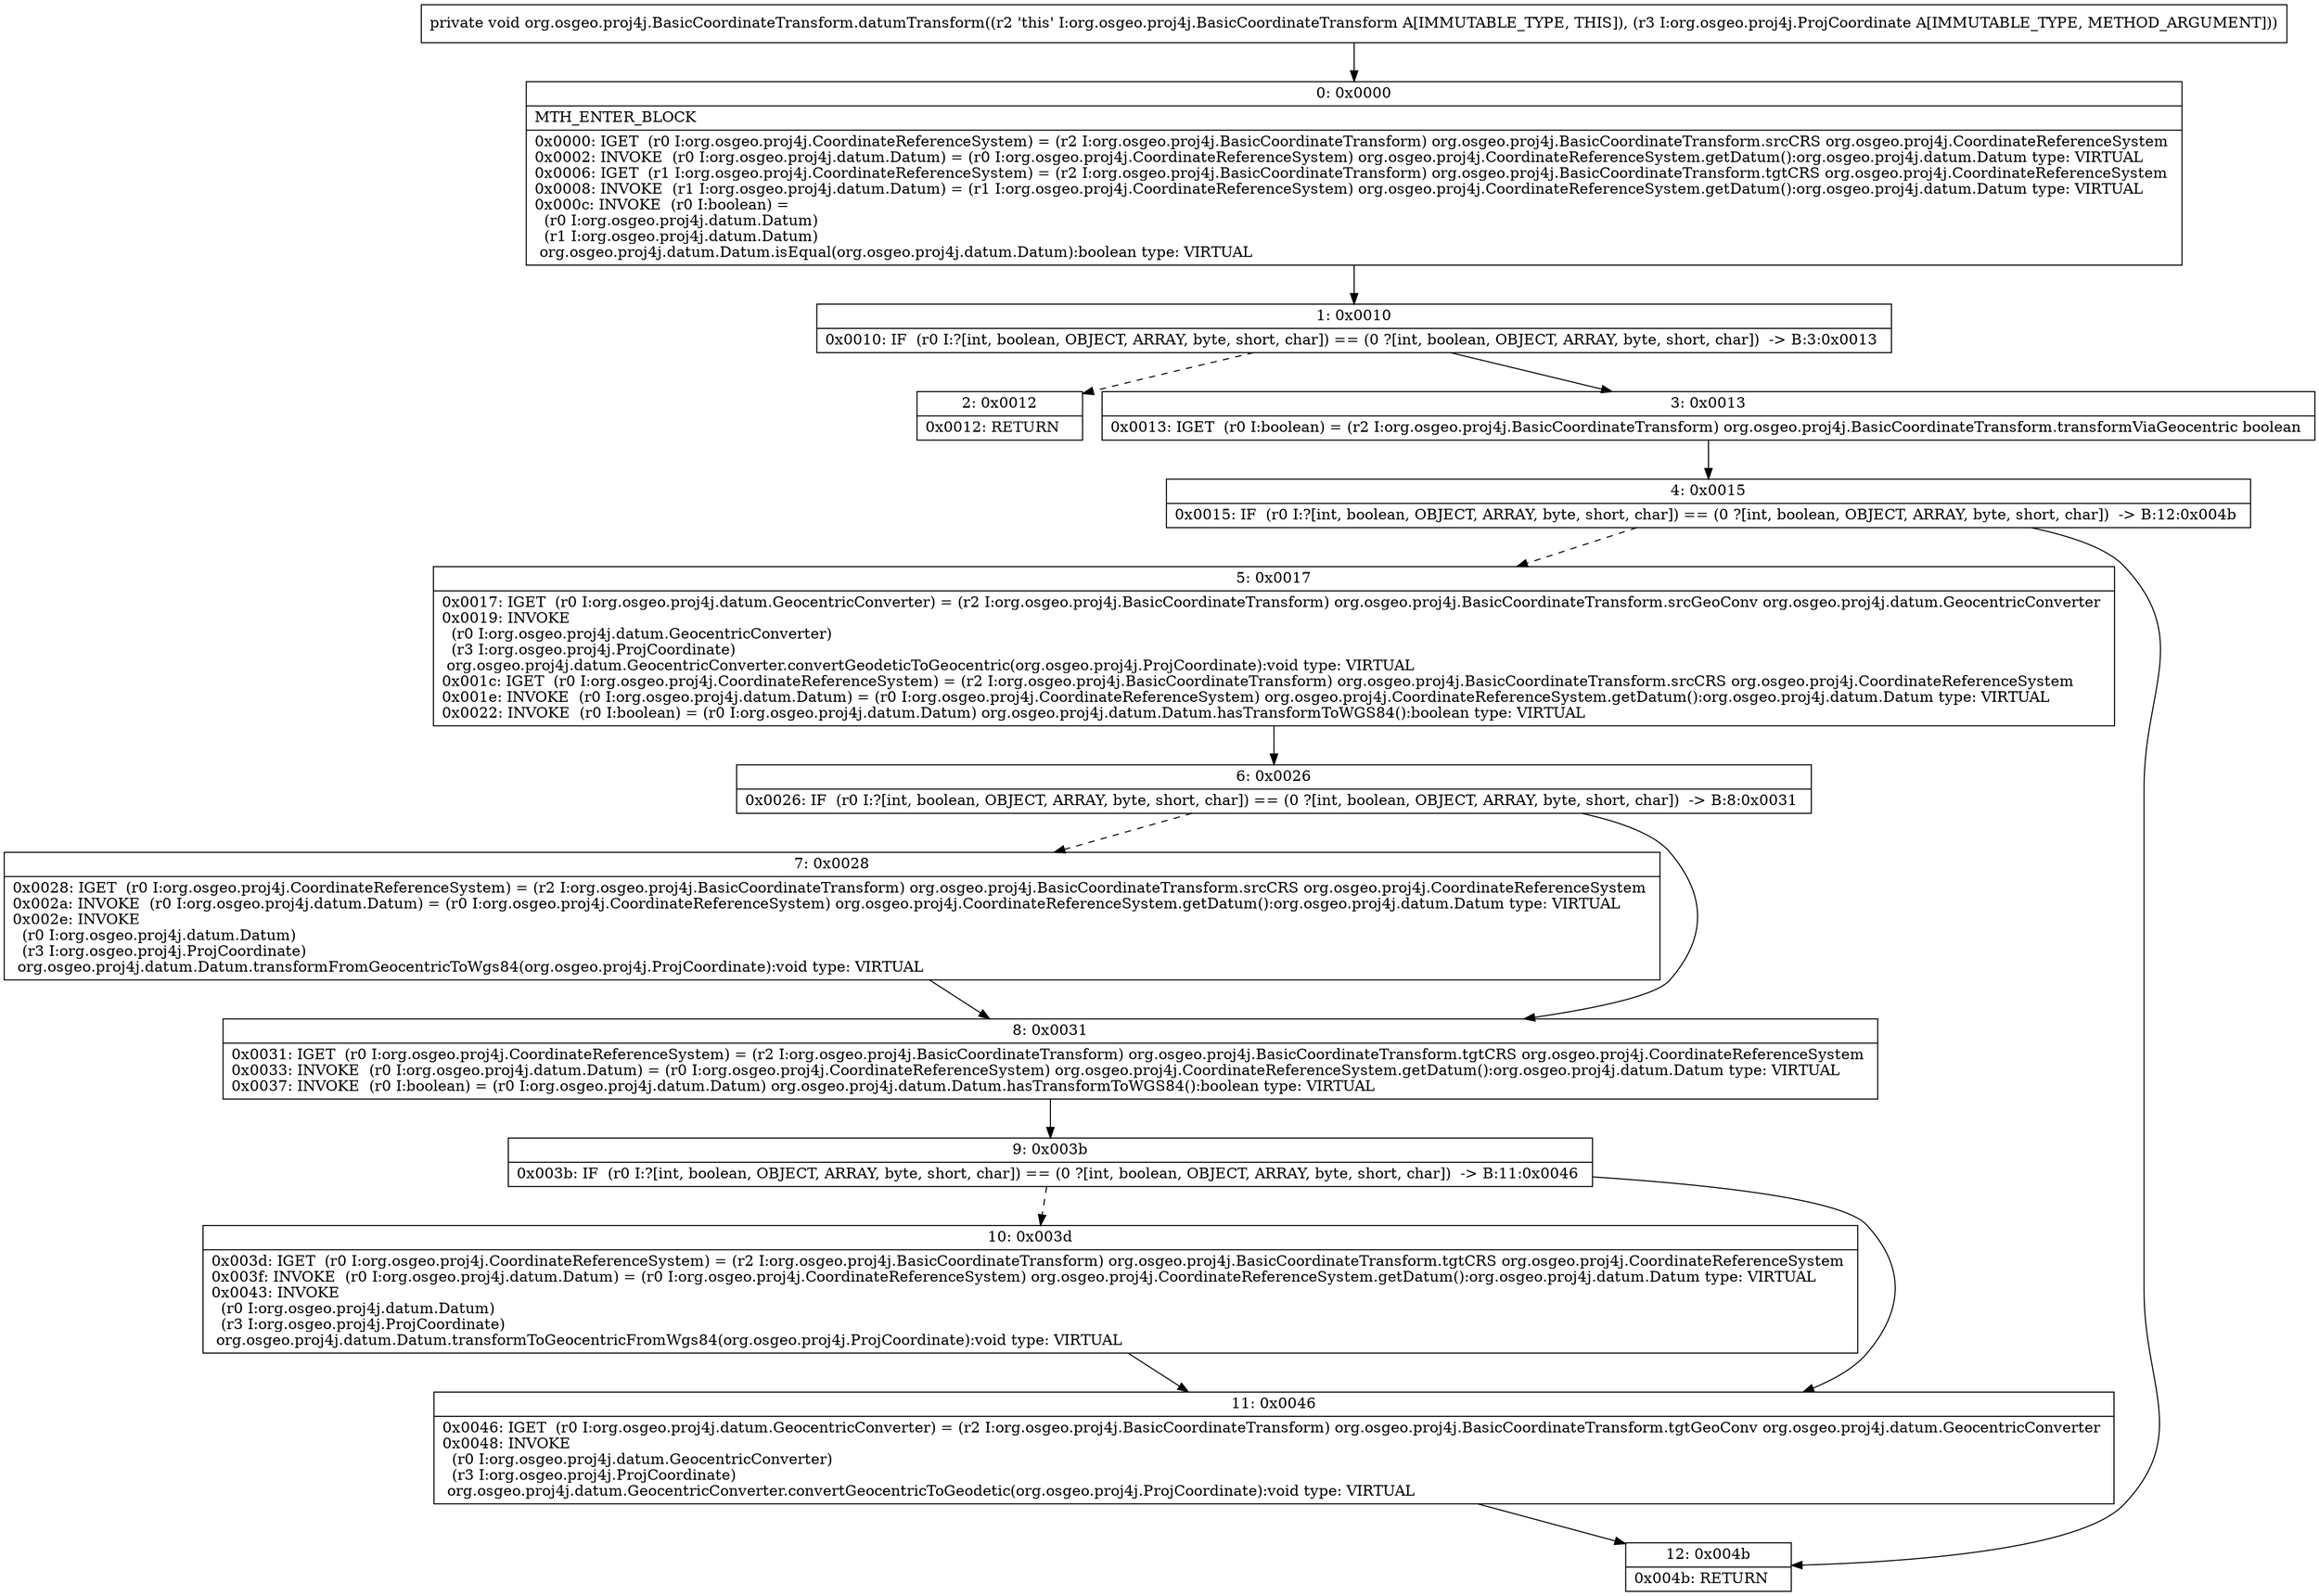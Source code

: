 digraph "CFG fororg.osgeo.proj4j.BasicCoordinateTransform.datumTransform(Lorg\/osgeo\/proj4j\/ProjCoordinate;)V" {
Node_0 [shape=record,label="{0\:\ 0x0000|MTH_ENTER_BLOCK\l|0x0000: IGET  (r0 I:org.osgeo.proj4j.CoordinateReferenceSystem) = (r2 I:org.osgeo.proj4j.BasicCoordinateTransform) org.osgeo.proj4j.BasicCoordinateTransform.srcCRS org.osgeo.proj4j.CoordinateReferenceSystem \l0x0002: INVOKE  (r0 I:org.osgeo.proj4j.datum.Datum) = (r0 I:org.osgeo.proj4j.CoordinateReferenceSystem) org.osgeo.proj4j.CoordinateReferenceSystem.getDatum():org.osgeo.proj4j.datum.Datum type: VIRTUAL \l0x0006: IGET  (r1 I:org.osgeo.proj4j.CoordinateReferenceSystem) = (r2 I:org.osgeo.proj4j.BasicCoordinateTransform) org.osgeo.proj4j.BasicCoordinateTransform.tgtCRS org.osgeo.proj4j.CoordinateReferenceSystem \l0x0008: INVOKE  (r1 I:org.osgeo.proj4j.datum.Datum) = (r1 I:org.osgeo.proj4j.CoordinateReferenceSystem) org.osgeo.proj4j.CoordinateReferenceSystem.getDatum():org.osgeo.proj4j.datum.Datum type: VIRTUAL \l0x000c: INVOKE  (r0 I:boolean) = \l  (r0 I:org.osgeo.proj4j.datum.Datum)\l  (r1 I:org.osgeo.proj4j.datum.Datum)\l org.osgeo.proj4j.datum.Datum.isEqual(org.osgeo.proj4j.datum.Datum):boolean type: VIRTUAL \l}"];
Node_1 [shape=record,label="{1\:\ 0x0010|0x0010: IF  (r0 I:?[int, boolean, OBJECT, ARRAY, byte, short, char]) == (0 ?[int, boolean, OBJECT, ARRAY, byte, short, char])  \-\> B:3:0x0013 \l}"];
Node_2 [shape=record,label="{2\:\ 0x0012|0x0012: RETURN   \l}"];
Node_3 [shape=record,label="{3\:\ 0x0013|0x0013: IGET  (r0 I:boolean) = (r2 I:org.osgeo.proj4j.BasicCoordinateTransform) org.osgeo.proj4j.BasicCoordinateTransform.transformViaGeocentric boolean \l}"];
Node_4 [shape=record,label="{4\:\ 0x0015|0x0015: IF  (r0 I:?[int, boolean, OBJECT, ARRAY, byte, short, char]) == (0 ?[int, boolean, OBJECT, ARRAY, byte, short, char])  \-\> B:12:0x004b \l}"];
Node_5 [shape=record,label="{5\:\ 0x0017|0x0017: IGET  (r0 I:org.osgeo.proj4j.datum.GeocentricConverter) = (r2 I:org.osgeo.proj4j.BasicCoordinateTransform) org.osgeo.proj4j.BasicCoordinateTransform.srcGeoConv org.osgeo.proj4j.datum.GeocentricConverter \l0x0019: INVOKE  \l  (r0 I:org.osgeo.proj4j.datum.GeocentricConverter)\l  (r3 I:org.osgeo.proj4j.ProjCoordinate)\l org.osgeo.proj4j.datum.GeocentricConverter.convertGeodeticToGeocentric(org.osgeo.proj4j.ProjCoordinate):void type: VIRTUAL \l0x001c: IGET  (r0 I:org.osgeo.proj4j.CoordinateReferenceSystem) = (r2 I:org.osgeo.proj4j.BasicCoordinateTransform) org.osgeo.proj4j.BasicCoordinateTransform.srcCRS org.osgeo.proj4j.CoordinateReferenceSystem \l0x001e: INVOKE  (r0 I:org.osgeo.proj4j.datum.Datum) = (r0 I:org.osgeo.proj4j.CoordinateReferenceSystem) org.osgeo.proj4j.CoordinateReferenceSystem.getDatum():org.osgeo.proj4j.datum.Datum type: VIRTUAL \l0x0022: INVOKE  (r0 I:boolean) = (r0 I:org.osgeo.proj4j.datum.Datum) org.osgeo.proj4j.datum.Datum.hasTransformToWGS84():boolean type: VIRTUAL \l}"];
Node_6 [shape=record,label="{6\:\ 0x0026|0x0026: IF  (r0 I:?[int, boolean, OBJECT, ARRAY, byte, short, char]) == (0 ?[int, boolean, OBJECT, ARRAY, byte, short, char])  \-\> B:8:0x0031 \l}"];
Node_7 [shape=record,label="{7\:\ 0x0028|0x0028: IGET  (r0 I:org.osgeo.proj4j.CoordinateReferenceSystem) = (r2 I:org.osgeo.proj4j.BasicCoordinateTransform) org.osgeo.proj4j.BasicCoordinateTransform.srcCRS org.osgeo.proj4j.CoordinateReferenceSystem \l0x002a: INVOKE  (r0 I:org.osgeo.proj4j.datum.Datum) = (r0 I:org.osgeo.proj4j.CoordinateReferenceSystem) org.osgeo.proj4j.CoordinateReferenceSystem.getDatum():org.osgeo.proj4j.datum.Datum type: VIRTUAL \l0x002e: INVOKE  \l  (r0 I:org.osgeo.proj4j.datum.Datum)\l  (r3 I:org.osgeo.proj4j.ProjCoordinate)\l org.osgeo.proj4j.datum.Datum.transformFromGeocentricToWgs84(org.osgeo.proj4j.ProjCoordinate):void type: VIRTUAL \l}"];
Node_8 [shape=record,label="{8\:\ 0x0031|0x0031: IGET  (r0 I:org.osgeo.proj4j.CoordinateReferenceSystem) = (r2 I:org.osgeo.proj4j.BasicCoordinateTransform) org.osgeo.proj4j.BasicCoordinateTransform.tgtCRS org.osgeo.proj4j.CoordinateReferenceSystem \l0x0033: INVOKE  (r0 I:org.osgeo.proj4j.datum.Datum) = (r0 I:org.osgeo.proj4j.CoordinateReferenceSystem) org.osgeo.proj4j.CoordinateReferenceSystem.getDatum():org.osgeo.proj4j.datum.Datum type: VIRTUAL \l0x0037: INVOKE  (r0 I:boolean) = (r0 I:org.osgeo.proj4j.datum.Datum) org.osgeo.proj4j.datum.Datum.hasTransformToWGS84():boolean type: VIRTUAL \l}"];
Node_9 [shape=record,label="{9\:\ 0x003b|0x003b: IF  (r0 I:?[int, boolean, OBJECT, ARRAY, byte, short, char]) == (0 ?[int, boolean, OBJECT, ARRAY, byte, short, char])  \-\> B:11:0x0046 \l}"];
Node_10 [shape=record,label="{10\:\ 0x003d|0x003d: IGET  (r0 I:org.osgeo.proj4j.CoordinateReferenceSystem) = (r2 I:org.osgeo.proj4j.BasicCoordinateTransform) org.osgeo.proj4j.BasicCoordinateTransform.tgtCRS org.osgeo.proj4j.CoordinateReferenceSystem \l0x003f: INVOKE  (r0 I:org.osgeo.proj4j.datum.Datum) = (r0 I:org.osgeo.proj4j.CoordinateReferenceSystem) org.osgeo.proj4j.CoordinateReferenceSystem.getDatum():org.osgeo.proj4j.datum.Datum type: VIRTUAL \l0x0043: INVOKE  \l  (r0 I:org.osgeo.proj4j.datum.Datum)\l  (r3 I:org.osgeo.proj4j.ProjCoordinate)\l org.osgeo.proj4j.datum.Datum.transformToGeocentricFromWgs84(org.osgeo.proj4j.ProjCoordinate):void type: VIRTUAL \l}"];
Node_11 [shape=record,label="{11\:\ 0x0046|0x0046: IGET  (r0 I:org.osgeo.proj4j.datum.GeocentricConverter) = (r2 I:org.osgeo.proj4j.BasicCoordinateTransform) org.osgeo.proj4j.BasicCoordinateTransform.tgtGeoConv org.osgeo.proj4j.datum.GeocentricConverter \l0x0048: INVOKE  \l  (r0 I:org.osgeo.proj4j.datum.GeocentricConverter)\l  (r3 I:org.osgeo.proj4j.ProjCoordinate)\l org.osgeo.proj4j.datum.GeocentricConverter.convertGeocentricToGeodetic(org.osgeo.proj4j.ProjCoordinate):void type: VIRTUAL \l}"];
Node_12 [shape=record,label="{12\:\ 0x004b|0x004b: RETURN   \l}"];
MethodNode[shape=record,label="{private void org.osgeo.proj4j.BasicCoordinateTransform.datumTransform((r2 'this' I:org.osgeo.proj4j.BasicCoordinateTransform A[IMMUTABLE_TYPE, THIS]), (r3 I:org.osgeo.proj4j.ProjCoordinate A[IMMUTABLE_TYPE, METHOD_ARGUMENT])) }"];
MethodNode -> Node_0;
Node_0 -> Node_1;
Node_1 -> Node_2[style=dashed];
Node_1 -> Node_3;
Node_3 -> Node_4;
Node_4 -> Node_5[style=dashed];
Node_4 -> Node_12;
Node_5 -> Node_6;
Node_6 -> Node_7[style=dashed];
Node_6 -> Node_8;
Node_7 -> Node_8;
Node_8 -> Node_9;
Node_9 -> Node_10[style=dashed];
Node_9 -> Node_11;
Node_10 -> Node_11;
Node_11 -> Node_12;
}


